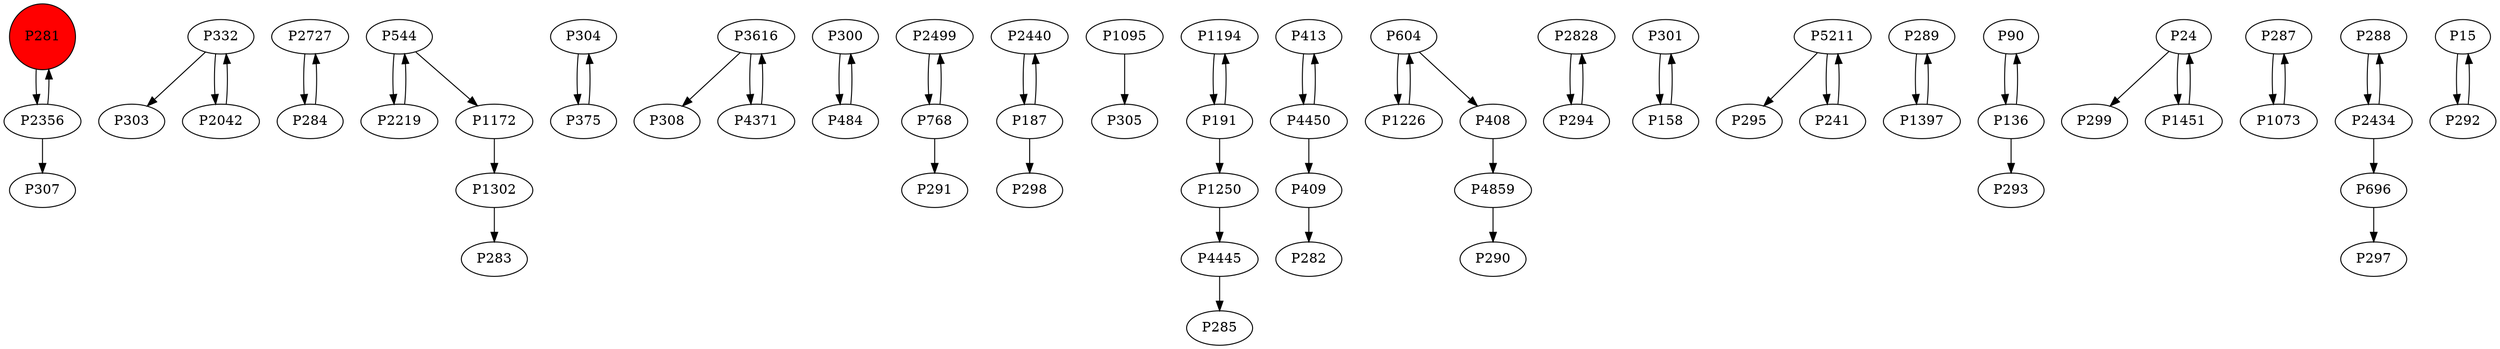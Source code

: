 digraph {
	P281 -> P2356
	P332 -> P303
	P2727 -> P284
	P544 -> P2219
	P304 -> P375
	P3616 -> P308
	P300 -> P484
	P2499 -> P768
	P2440 -> P187
	P1095 -> P305
	P1194 -> P191
	P768 -> P2499
	P413 -> P4450
	P2042 -> P332
	P4859 -> P290
	P1172 -> P1302
	P2219 -> P544
	P4450 -> P409
	P1226 -> P604
	P187 -> P298
	P191 -> P1194
	P768 -> P291
	P2828 -> P294
	P484 -> P300
	P604 -> P408
	P301 -> P158
	P4371 -> P3616
	P5211 -> P295
	P289 -> P1397
	P4445 -> P285
	P3616 -> P4371
	P90 -> P136
	P284 -> P2727
	P2356 -> P307
	P136 -> P90
	P24 -> P299
	P2356 -> P281
	P1451 -> P24
	P294 -> P2828
	P287 -> P1073
	P288 -> P2434
	P1250 -> P4445
	P4450 -> P413
	P696 -> P297
	P408 -> P4859
	P2434 -> P696
	P332 -> P2042
	P544 -> P1172
	P2434 -> P288
	P15 -> P292
	P187 -> P2440
	P158 -> P301
	P604 -> P1226
	P136 -> P293
	P5211 -> P241
	P191 -> P1250
	P375 -> P304
	P241 -> P5211
	P292 -> P15
	P1073 -> P287
	P1302 -> P283
	P24 -> P1451
	P409 -> P282
	P1397 -> P289
	P281 [shape=circle]
	P281 [style=filled]
	P281 [fillcolor=red]
}